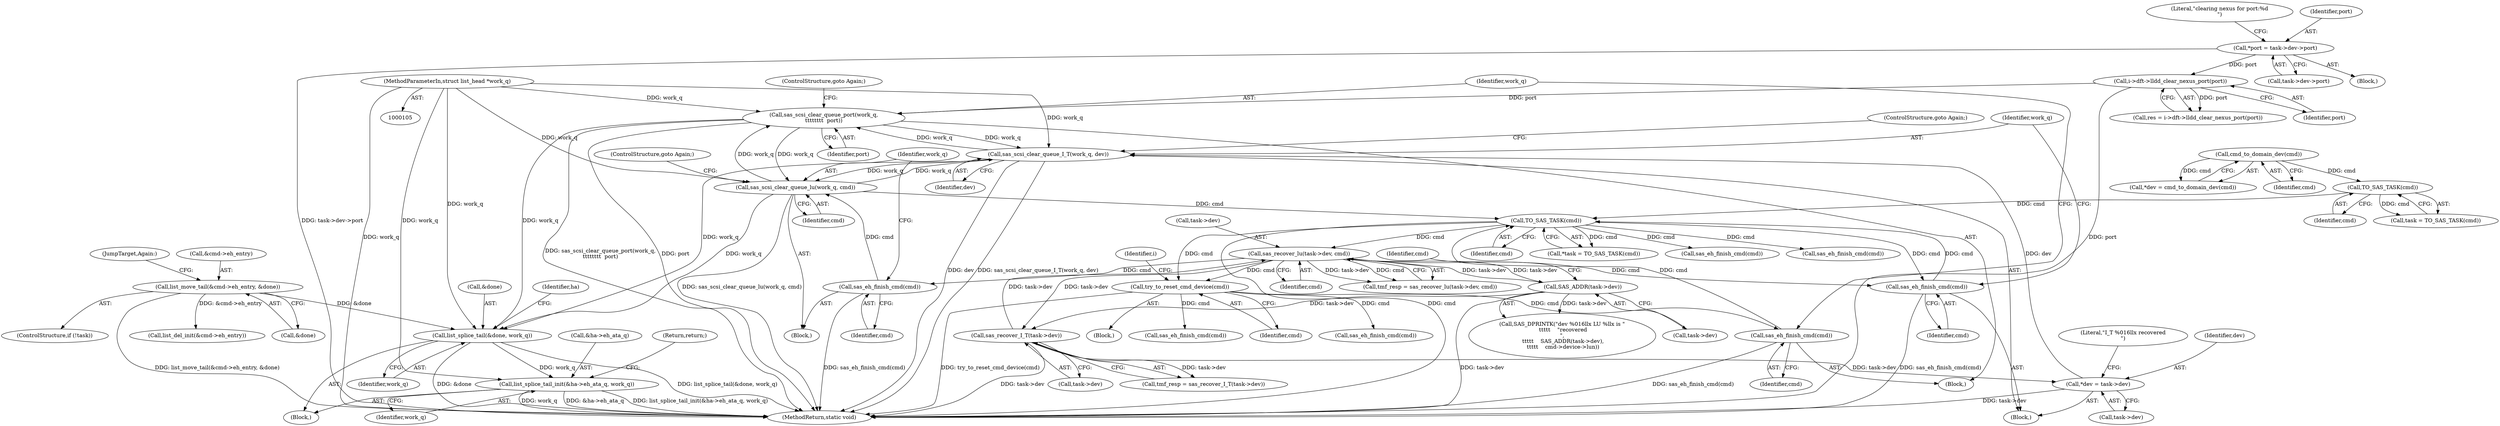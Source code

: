 digraph "0_linux_318aaf34f1179b39fa9c30fa0f3288b645beee39_1@pointer" {
"1000391" [label="(Call,list_splice_tail_init(&ha->eh_ata_q, work_q))"];
"1000387" [label="(Call,list_splice_tail(&done, work_q))"];
"1000158" [label="(Call,list_move_tail(&cmd->eh_entry, &done))"];
"1000343" [label="(Call,sas_scsi_clear_queue_port(work_q,\n\t\t\t\t\t\t\t\t  port))"];
"1000301" [label="(Call,sas_scsi_clear_queue_I_T(work_q, dev))"];
"1000260" [label="(Call,sas_scsi_clear_queue_lu(work_q, cmd))"];
"1000107" [label="(MethodParameterIn,struct list_head *work_q)"];
"1000258" [label="(Call,sas_eh_finish_cmd(cmd))"];
"1000237" [label="(Call,sas_recover_lu(task->dev, cmd))"];
"1000249" [label="(Call,SAS_ADDR(task->dev))"];
"1000271" [label="(Call,sas_recover_I_T(task->dev))"];
"1000170" [label="(Call,TO_SAS_TASK(cmd))"];
"1000147" [label="(Call,TO_SAS_TASK(cmd))"];
"1000136" [label="(Call,cmd_to_domain_dev(cmd))"];
"1000341" [label="(Call,sas_eh_finish_cmd(cmd))"];
"1000305" [label="(Call,try_to_reset_cmd_device(cmd))"];
"1000299" [label="(Call,sas_eh_finish_cmd(cmd))"];
"1000286" [label="(Call,*dev = task->dev)"];
"1000329" [label="(Call,i->dft->lldd_clear_nexus_port(port))"];
"1000315" [label="(Call,*port = task->dev->port)"];
"1000258" [label="(Call,sas_eh_finish_cmd(cmd))"];
"1000262" [label="(Identifier,cmd)"];
"1000387" [label="(Call,list_splice_tail(&done, work_q))"];
"1000246" [label="(Block,)"];
"1000306" [label="(Identifier,cmd)"];
"1000344" [label="(Identifier,work_q)"];
"1000367" [label="(Call,sas_eh_finish_cmd(cmd))"];
"1000341" [label="(Call,sas_eh_finish_cmd(cmd))"];
"1000397" [label="(Return,return;)"];
"1000148" [label="(Identifier,cmd)"];
"1000330" [label="(Identifier,port)"];
"1000317" [label="(Call,task->dev->port)"];
"1000159" [label="(Call,&cmd->eh_entry)"];
"1000155" [label="(ControlStructure,if (!task))"];
"1000172" [label="(Call,list_del_init(&cmd->eh_entry))"];
"1000238" [label="(Call,task->dev)"];
"1000170" [label="(Call,TO_SAS_TASK(cmd))"];
"1000271" [label="(Call,sas_recover_I_T(task->dev))"];
"1000392" [label="(Call,&ha->eh_ata_q)"];
"1000136" [label="(Call,cmd_to_domain_dev(cmd))"];
"1000237" [label="(Call,sas_recover_lu(task->dev, cmd))"];
"1000390" [label="(Identifier,work_q)"];
"1000255" [label="(Identifier,cmd)"];
"1000147" [label="(Call,TO_SAS_TASK(cmd))"];
"1000342" [label="(Identifier,cmd)"];
"1000213" [label="(Block,)"];
"1000260" [label="(Call,sas_scsi_clear_queue_lu(work_q, cmd))"];
"1000249" [label="(Call,SAS_ADDR(task->dev))"];
"1000405" [label="(MethodReturn,static void)"];
"1000315" [label="(Call,*port = task->dev->port)"];
"1000145" [label="(Call,task = TO_SAS_TASK(cmd))"];
"1000394" [label="(Identifier,ha)"];
"1000171" [label="(Identifier,cmd)"];
"1000302" [label="(Identifier,work_q)"];
"1000305" [label="(Call,try_to_reset_cmd_device(cmd))"];
"1000288" [label="(Call,task->dev)"];
"1000323" [label="(Literal,\"clearing nexus for port:%d\n\")"];
"1000269" [label="(Call,tmf_resp = sas_recover_I_T(task->dev))"];
"1000168" [label="(Call,*task = TO_SAS_TASK(cmd))"];
"1000304" [label="(ControlStructure,goto Again;)"];
"1000263" [label="(ControlStructure,goto Again;)"];
"1000346" [label="(ControlStructure,goto Again;)"];
"1000313" [label="(Block,)"];
"1000286" [label="(Call,*dev = task->dev)"];
"1000316" [label="(Identifier,port)"];
"1000303" [label="(Identifier,dev)"];
"1000163" [label="(Call,&done)"];
"1000272" [label="(Call,task->dev)"];
"1000235" [label="(Call,tmf_resp = sas_recover_lu(task->dev, cmd))"];
"1000335" [label="(Block,)"];
"1000250" [label="(Call,task->dev)"];
"1000299" [label="(Call,sas_eh_finish_cmd(cmd))"];
"1000329" [label="(Call,i->dft->lldd_clear_nexus_port(port))"];
"1000259" [label="(Identifier,cmd)"];
"1000158" [label="(Call,list_move_tail(&cmd->eh_entry, &done))"];
"1000247" [label="(Call,SAS_DPRINTK(\"dev %016llx LU %llx is \"\n \t\t\t\t\t    \"recovered\n\",\n \t\t\t\t\t    SAS_ADDR(task->dev),\n \t\t\t\t\t    cmd->device->lun))"];
"1000165" [label="(JumpTarget,Again:)"];
"1000300" [label="(Identifier,cmd)"];
"1000241" [label="(Identifier,cmd)"];
"1000261" [label="(Identifier,work_q)"];
"1000219" [label="(Call,sas_eh_finish_cmd(cmd))"];
"1000292" [label="(Literal,\"I_T %016llx recovered\n\")"];
"1000391" [label="(Call,list_splice_tail_init(&ha->eh_ata_q, work_q))"];
"1000107" [label="(MethodParameterIn,struct list_head *work_q)"];
"1000301" [label="(Call,sas_scsi_clear_queue_I_T(work_q, dev))"];
"1000345" [label="(Identifier,port)"];
"1000287" [label="(Identifier,dev)"];
"1000310" [label="(Identifier,i)"];
"1000108" [label="(Block,)"];
"1000388" [label="(Call,&done)"];
"1000227" [label="(Call,sas_eh_finish_cmd(cmd))"];
"1000134" [label="(Call,*dev = cmd_to_domain_dev(cmd))"];
"1000137" [label="(Identifier,cmd)"];
"1000343" [label="(Call,sas_scsi_clear_queue_port(work_q,\n\t\t\t\t\t\t\t\t  port))"];
"1000383" [label="(Call,sas_eh_finish_cmd(cmd))"];
"1000327" [label="(Call,res = i->dft->lldd_clear_nexus_port(port))"];
"1000284" [label="(Block,)"];
"1000396" [label="(Identifier,work_q)"];
"1000391" -> "1000108"  [label="AST: "];
"1000391" -> "1000396"  [label="CFG: "];
"1000392" -> "1000391"  [label="AST: "];
"1000396" -> "1000391"  [label="AST: "];
"1000397" -> "1000391"  [label="CFG: "];
"1000391" -> "1000405"  [label="DDG: work_q"];
"1000391" -> "1000405"  [label="DDG: &ha->eh_ata_q"];
"1000391" -> "1000405"  [label="DDG: list_splice_tail_init(&ha->eh_ata_q, work_q)"];
"1000387" -> "1000391"  [label="DDG: work_q"];
"1000107" -> "1000391"  [label="DDG: work_q"];
"1000387" -> "1000108"  [label="AST: "];
"1000387" -> "1000390"  [label="CFG: "];
"1000388" -> "1000387"  [label="AST: "];
"1000390" -> "1000387"  [label="AST: "];
"1000394" -> "1000387"  [label="CFG: "];
"1000387" -> "1000405"  [label="DDG: &done"];
"1000387" -> "1000405"  [label="DDG: list_splice_tail(&done, work_q)"];
"1000158" -> "1000387"  [label="DDG: &done"];
"1000343" -> "1000387"  [label="DDG: work_q"];
"1000301" -> "1000387"  [label="DDG: work_q"];
"1000260" -> "1000387"  [label="DDG: work_q"];
"1000107" -> "1000387"  [label="DDG: work_q"];
"1000158" -> "1000155"  [label="AST: "];
"1000158" -> "1000163"  [label="CFG: "];
"1000159" -> "1000158"  [label="AST: "];
"1000163" -> "1000158"  [label="AST: "];
"1000165" -> "1000158"  [label="CFG: "];
"1000158" -> "1000405"  [label="DDG: list_move_tail(&cmd->eh_entry, &done)"];
"1000158" -> "1000172"  [label="DDG: &cmd->eh_entry"];
"1000343" -> "1000335"  [label="AST: "];
"1000343" -> "1000345"  [label="CFG: "];
"1000344" -> "1000343"  [label="AST: "];
"1000345" -> "1000343"  [label="AST: "];
"1000346" -> "1000343"  [label="CFG: "];
"1000343" -> "1000405"  [label="DDG: sas_scsi_clear_queue_port(work_q,\n\t\t\t\t\t\t\t\t  port)"];
"1000343" -> "1000405"  [label="DDG: port"];
"1000343" -> "1000260"  [label="DDG: work_q"];
"1000343" -> "1000301"  [label="DDG: work_q"];
"1000301" -> "1000343"  [label="DDG: work_q"];
"1000260" -> "1000343"  [label="DDG: work_q"];
"1000107" -> "1000343"  [label="DDG: work_q"];
"1000329" -> "1000343"  [label="DDG: port"];
"1000301" -> "1000284"  [label="AST: "];
"1000301" -> "1000303"  [label="CFG: "];
"1000302" -> "1000301"  [label="AST: "];
"1000303" -> "1000301"  [label="AST: "];
"1000304" -> "1000301"  [label="CFG: "];
"1000301" -> "1000405"  [label="DDG: dev"];
"1000301" -> "1000405"  [label="DDG: sas_scsi_clear_queue_I_T(work_q, dev)"];
"1000301" -> "1000260"  [label="DDG: work_q"];
"1000260" -> "1000301"  [label="DDG: work_q"];
"1000107" -> "1000301"  [label="DDG: work_q"];
"1000286" -> "1000301"  [label="DDG: dev"];
"1000260" -> "1000246"  [label="AST: "];
"1000260" -> "1000262"  [label="CFG: "];
"1000261" -> "1000260"  [label="AST: "];
"1000262" -> "1000260"  [label="AST: "];
"1000263" -> "1000260"  [label="CFG: "];
"1000260" -> "1000405"  [label="DDG: sas_scsi_clear_queue_lu(work_q, cmd)"];
"1000260" -> "1000170"  [label="DDG: cmd"];
"1000107" -> "1000260"  [label="DDG: work_q"];
"1000258" -> "1000260"  [label="DDG: cmd"];
"1000107" -> "1000105"  [label="AST: "];
"1000107" -> "1000405"  [label="DDG: work_q"];
"1000258" -> "1000246"  [label="AST: "];
"1000258" -> "1000259"  [label="CFG: "];
"1000259" -> "1000258"  [label="AST: "];
"1000261" -> "1000258"  [label="CFG: "];
"1000258" -> "1000405"  [label="DDG: sas_eh_finish_cmd(cmd)"];
"1000237" -> "1000258"  [label="DDG: cmd"];
"1000237" -> "1000235"  [label="AST: "];
"1000237" -> "1000241"  [label="CFG: "];
"1000238" -> "1000237"  [label="AST: "];
"1000241" -> "1000237"  [label="AST: "];
"1000235" -> "1000237"  [label="CFG: "];
"1000237" -> "1000235"  [label="DDG: task->dev"];
"1000237" -> "1000235"  [label="DDG: cmd"];
"1000249" -> "1000237"  [label="DDG: task->dev"];
"1000271" -> "1000237"  [label="DDG: task->dev"];
"1000170" -> "1000237"  [label="DDG: cmd"];
"1000237" -> "1000249"  [label="DDG: task->dev"];
"1000237" -> "1000271"  [label="DDG: task->dev"];
"1000237" -> "1000299"  [label="DDG: cmd"];
"1000237" -> "1000305"  [label="DDG: cmd"];
"1000249" -> "1000247"  [label="AST: "];
"1000249" -> "1000250"  [label="CFG: "];
"1000250" -> "1000249"  [label="AST: "];
"1000255" -> "1000249"  [label="CFG: "];
"1000249" -> "1000405"  [label="DDG: task->dev"];
"1000249" -> "1000247"  [label="DDG: task->dev"];
"1000249" -> "1000271"  [label="DDG: task->dev"];
"1000271" -> "1000269"  [label="AST: "];
"1000271" -> "1000272"  [label="CFG: "];
"1000272" -> "1000271"  [label="AST: "];
"1000269" -> "1000271"  [label="CFG: "];
"1000271" -> "1000405"  [label="DDG: task->dev"];
"1000271" -> "1000269"  [label="DDG: task->dev"];
"1000271" -> "1000286"  [label="DDG: task->dev"];
"1000170" -> "1000168"  [label="AST: "];
"1000170" -> "1000171"  [label="CFG: "];
"1000171" -> "1000170"  [label="AST: "];
"1000168" -> "1000170"  [label="CFG: "];
"1000170" -> "1000405"  [label="DDG: cmd"];
"1000170" -> "1000168"  [label="DDG: cmd"];
"1000147" -> "1000170"  [label="DDG: cmd"];
"1000341" -> "1000170"  [label="DDG: cmd"];
"1000299" -> "1000170"  [label="DDG: cmd"];
"1000170" -> "1000219"  [label="DDG: cmd"];
"1000170" -> "1000227"  [label="DDG: cmd"];
"1000170" -> "1000299"  [label="DDG: cmd"];
"1000170" -> "1000305"  [label="DDG: cmd"];
"1000147" -> "1000145"  [label="AST: "];
"1000147" -> "1000148"  [label="CFG: "];
"1000148" -> "1000147"  [label="AST: "];
"1000145" -> "1000147"  [label="CFG: "];
"1000147" -> "1000145"  [label="DDG: cmd"];
"1000136" -> "1000147"  [label="DDG: cmd"];
"1000136" -> "1000134"  [label="AST: "];
"1000136" -> "1000137"  [label="CFG: "];
"1000137" -> "1000136"  [label="AST: "];
"1000134" -> "1000136"  [label="CFG: "];
"1000136" -> "1000134"  [label="DDG: cmd"];
"1000341" -> "1000335"  [label="AST: "];
"1000341" -> "1000342"  [label="CFG: "];
"1000342" -> "1000341"  [label="AST: "];
"1000344" -> "1000341"  [label="CFG: "];
"1000341" -> "1000405"  [label="DDG: sas_eh_finish_cmd(cmd)"];
"1000305" -> "1000341"  [label="DDG: cmd"];
"1000305" -> "1000213"  [label="AST: "];
"1000305" -> "1000306"  [label="CFG: "];
"1000306" -> "1000305"  [label="AST: "];
"1000310" -> "1000305"  [label="CFG: "];
"1000305" -> "1000405"  [label="DDG: try_to_reset_cmd_device(cmd)"];
"1000305" -> "1000367"  [label="DDG: cmd"];
"1000305" -> "1000383"  [label="DDG: cmd"];
"1000299" -> "1000284"  [label="AST: "];
"1000299" -> "1000300"  [label="CFG: "];
"1000300" -> "1000299"  [label="AST: "];
"1000302" -> "1000299"  [label="CFG: "];
"1000299" -> "1000405"  [label="DDG: sas_eh_finish_cmd(cmd)"];
"1000286" -> "1000284"  [label="AST: "];
"1000286" -> "1000288"  [label="CFG: "];
"1000287" -> "1000286"  [label="AST: "];
"1000288" -> "1000286"  [label="AST: "];
"1000292" -> "1000286"  [label="CFG: "];
"1000286" -> "1000405"  [label="DDG: task->dev"];
"1000329" -> "1000327"  [label="AST: "];
"1000329" -> "1000330"  [label="CFG: "];
"1000330" -> "1000329"  [label="AST: "];
"1000327" -> "1000329"  [label="CFG: "];
"1000329" -> "1000405"  [label="DDG: port"];
"1000329" -> "1000327"  [label="DDG: port"];
"1000315" -> "1000329"  [label="DDG: port"];
"1000315" -> "1000313"  [label="AST: "];
"1000315" -> "1000317"  [label="CFG: "];
"1000316" -> "1000315"  [label="AST: "];
"1000317" -> "1000315"  [label="AST: "];
"1000323" -> "1000315"  [label="CFG: "];
"1000315" -> "1000405"  [label="DDG: task->dev->port"];
}

